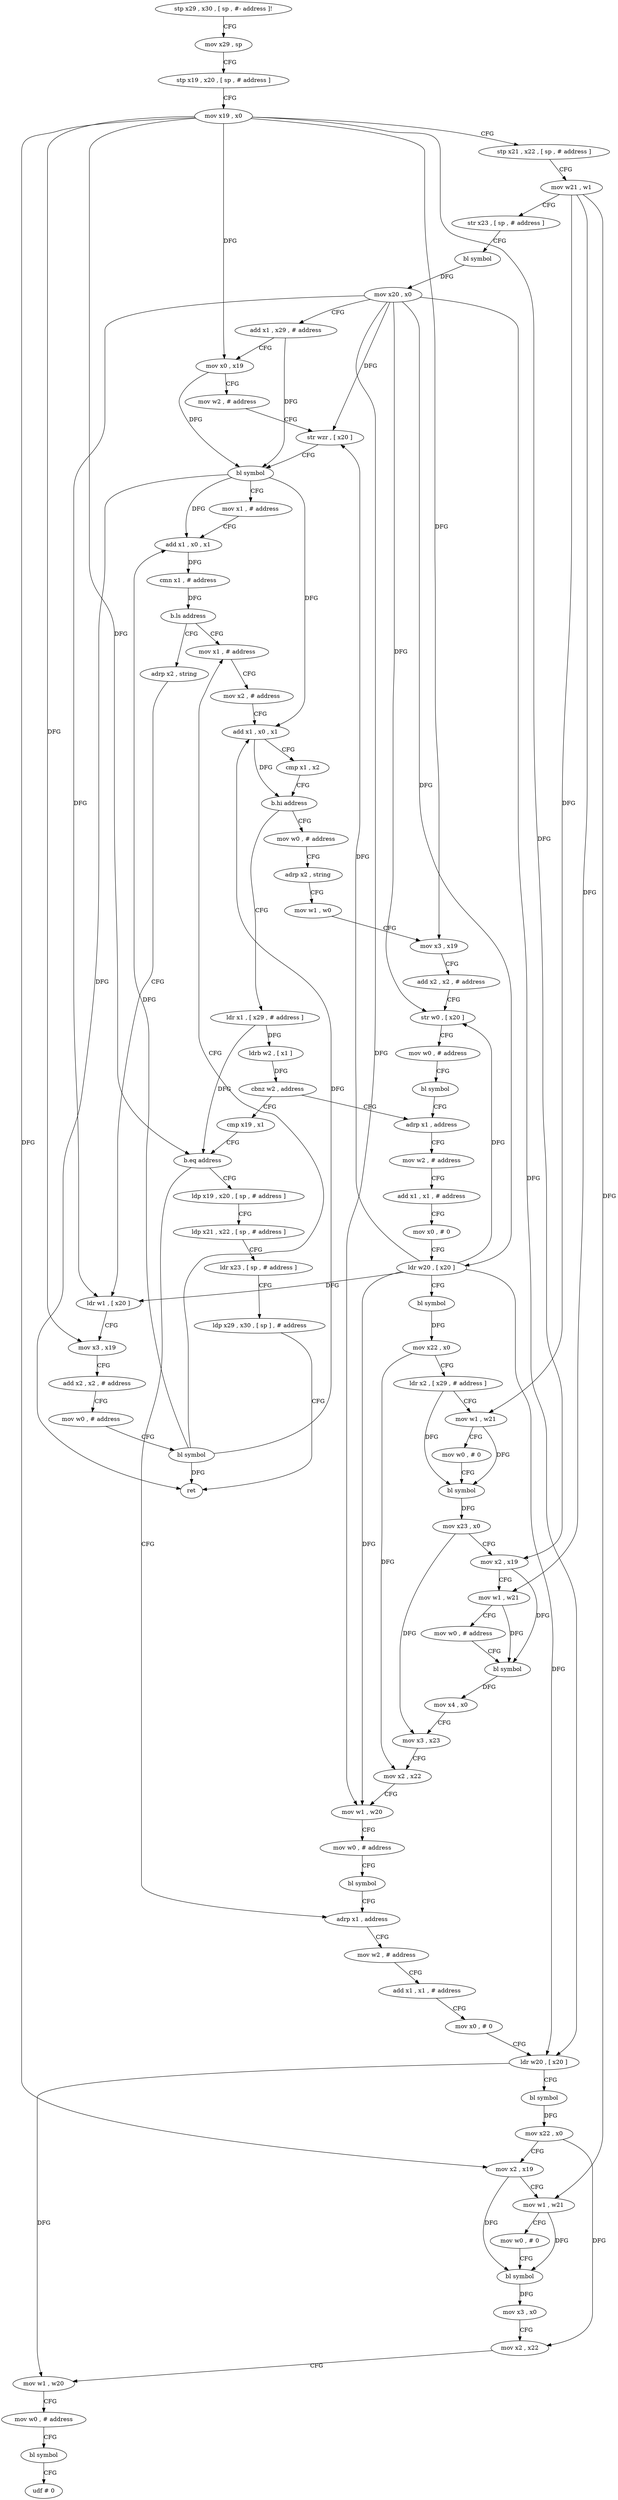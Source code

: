 digraph "func" {
"4269368" [label = "stp x29 , x30 , [ sp , #- address ]!" ]
"4269372" [label = "mov x29 , sp" ]
"4269376" [label = "stp x19 , x20 , [ sp , # address ]" ]
"4269380" [label = "mov x19 , x0" ]
"4269384" [label = "stp x21 , x22 , [ sp , # address ]" ]
"4269388" [label = "mov w21 , w1" ]
"4269392" [label = "str x23 , [ sp , # address ]" ]
"4269396" [label = "bl symbol" ]
"4269400" [label = "mov x20 , x0" ]
"4269404" [label = "add x1 , x29 , # address" ]
"4269408" [label = "mov x0 , x19" ]
"4269412" [label = "mov w2 , # address" ]
"4269416" [label = "str wzr , [ x20 ]" ]
"4269420" [label = "bl symbol" ]
"4269424" [label = "mov x1 , # address" ]
"4269428" [label = "add x1 , x0 , x1" ]
"4269432" [label = "cmn x1 , # address" ]
"4269436" [label = "b.ls address" ]
"4269464" [label = "mov x1 , # address" ]
"4269440" [label = "adrp x2 , string" ]
"4269468" [label = "mov x2 , # address" ]
"4269472" [label = "add x1 , x0 , x1" ]
"4269476" [label = "cmp x1 , x2" ]
"4269480" [label = "b.hi address" ]
"4269524" [label = "mov w0 , # address" ]
"4269484" [label = "ldr x1 , [ x29 , # address ]" ]
"4269444" [label = "ldr w1 , [ x20 ]" ]
"4269448" [label = "mov x3 , x19" ]
"4269452" [label = "add x2 , x2 , # address" ]
"4269456" [label = "mov w0 , # address" ]
"4269460" [label = "bl symbol" ]
"4269528" [label = "adrp x2 , string" ]
"4269532" [label = "mov w1 , w0" ]
"4269536" [label = "mov x3 , x19" ]
"4269540" [label = "add x2 , x2 , # address" ]
"4269544" [label = "str w0 , [ x20 ]" ]
"4269548" [label = "mov w0 , # address" ]
"4269552" [label = "bl symbol" ]
"4269556" [label = "adrp x1 , address" ]
"4269488" [label = "ldrb w2 , [ x1 ]" ]
"4269492" [label = "cbnz w2 , address" ]
"4269496" [label = "cmp x19 , x1" ]
"4269560" [label = "mov w2 , # address" ]
"4269564" [label = "add x1 , x1 , # address" ]
"4269568" [label = "mov x0 , # 0" ]
"4269572" [label = "ldr w20 , [ x20 ]" ]
"4269576" [label = "bl symbol" ]
"4269580" [label = "mov x22 , x0" ]
"4269584" [label = "ldr x2 , [ x29 , # address ]" ]
"4269588" [label = "mov w1 , w21" ]
"4269592" [label = "mov w0 , # 0" ]
"4269596" [label = "bl symbol" ]
"4269600" [label = "mov x23 , x0" ]
"4269604" [label = "mov x2 , x19" ]
"4269608" [label = "mov w1 , w21" ]
"4269612" [label = "mov w0 , # address" ]
"4269616" [label = "bl symbol" ]
"4269620" [label = "mov x4 , x0" ]
"4269624" [label = "mov x3 , x23" ]
"4269628" [label = "mov x2 , x22" ]
"4269632" [label = "mov w1 , w20" ]
"4269636" [label = "mov w0 , # address" ]
"4269640" [label = "bl symbol" ]
"4269644" [label = "adrp x1 , address" ]
"4269500" [label = "b.eq address" ]
"4269504" [label = "ldp x19 , x20 , [ sp , # address ]" ]
"4269648" [label = "mov w2 , # address" ]
"4269652" [label = "add x1 , x1 , # address" ]
"4269656" [label = "mov x0 , # 0" ]
"4269660" [label = "ldr w20 , [ x20 ]" ]
"4269664" [label = "bl symbol" ]
"4269668" [label = "mov x22 , x0" ]
"4269672" [label = "mov x2 , x19" ]
"4269676" [label = "mov w1 , w21" ]
"4269680" [label = "mov w0 , # 0" ]
"4269684" [label = "bl symbol" ]
"4269688" [label = "mov x3 , x0" ]
"4269692" [label = "mov x2 , x22" ]
"4269696" [label = "mov w1 , w20" ]
"4269700" [label = "mov w0 , # address" ]
"4269704" [label = "bl symbol" ]
"4269708" [label = "udf # 0" ]
"4269508" [label = "ldp x21 , x22 , [ sp , # address ]" ]
"4269512" [label = "ldr x23 , [ sp , # address ]" ]
"4269516" [label = "ldp x29 , x30 , [ sp ] , # address" ]
"4269520" [label = "ret" ]
"4269368" -> "4269372" [ label = "CFG" ]
"4269372" -> "4269376" [ label = "CFG" ]
"4269376" -> "4269380" [ label = "CFG" ]
"4269380" -> "4269384" [ label = "CFG" ]
"4269380" -> "4269408" [ label = "DFG" ]
"4269380" -> "4269448" [ label = "DFG" ]
"4269380" -> "4269536" [ label = "DFG" ]
"4269380" -> "4269604" [ label = "DFG" ]
"4269380" -> "4269500" [ label = "DFG" ]
"4269380" -> "4269672" [ label = "DFG" ]
"4269384" -> "4269388" [ label = "CFG" ]
"4269388" -> "4269392" [ label = "CFG" ]
"4269388" -> "4269588" [ label = "DFG" ]
"4269388" -> "4269608" [ label = "DFG" ]
"4269388" -> "4269676" [ label = "DFG" ]
"4269392" -> "4269396" [ label = "CFG" ]
"4269396" -> "4269400" [ label = "DFG" ]
"4269400" -> "4269404" [ label = "CFG" ]
"4269400" -> "4269416" [ label = "DFG" ]
"4269400" -> "4269444" [ label = "DFG" ]
"4269400" -> "4269544" [ label = "DFG" ]
"4269400" -> "4269572" [ label = "DFG" ]
"4269400" -> "4269632" [ label = "DFG" ]
"4269400" -> "4269660" [ label = "DFG" ]
"4269404" -> "4269408" [ label = "CFG" ]
"4269404" -> "4269420" [ label = "DFG" ]
"4269408" -> "4269412" [ label = "CFG" ]
"4269408" -> "4269420" [ label = "DFG" ]
"4269412" -> "4269416" [ label = "CFG" ]
"4269416" -> "4269420" [ label = "CFG" ]
"4269420" -> "4269424" [ label = "CFG" ]
"4269420" -> "4269428" [ label = "DFG" ]
"4269420" -> "4269472" [ label = "DFG" ]
"4269420" -> "4269520" [ label = "DFG" ]
"4269424" -> "4269428" [ label = "CFG" ]
"4269428" -> "4269432" [ label = "DFG" ]
"4269432" -> "4269436" [ label = "DFG" ]
"4269436" -> "4269464" [ label = "CFG" ]
"4269436" -> "4269440" [ label = "CFG" ]
"4269464" -> "4269468" [ label = "CFG" ]
"4269440" -> "4269444" [ label = "CFG" ]
"4269468" -> "4269472" [ label = "CFG" ]
"4269472" -> "4269476" [ label = "CFG" ]
"4269472" -> "4269480" [ label = "DFG" ]
"4269476" -> "4269480" [ label = "CFG" ]
"4269480" -> "4269524" [ label = "CFG" ]
"4269480" -> "4269484" [ label = "CFG" ]
"4269524" -> "4269528" [ label = "CFG" ]
"4269484" -> "4269488" [ label = "DFG" ]
"4269484" -> "4269500" [ label = "DFG" ]
"4269444" -> "4269448" [ label = "CFG" ]
"4269448" -> "4269452" [ label = "CFG" ]
"4269452" -> "4269456" [ label = "CFG" ]
"4269456" -> "4269460" [ label = "CFG" ]
"4269460" -> "4269464" [ label = "CFG" ]
"4269460" -> "4269428" [ label = "DFG" ]
"4269460" -> "4269472" [ label = "DFG" ]
"4269460" -> "4269520" [ label = "DFG" ]
"4269528" -> "4269532" [ label = "CFG" ]
"4269532" -> "4269536" [ label = "CFG" ]
"4269536" -> "4269540" [ label = "CFG" ]
"4269540" -> "4269544" [ label = "CFG" ]
"4269544" -> "4269548" [ label = "CFG" ]
"4269548" -> "4269552" [ label = "CFG" ]
"4269552" -> "4269556" [ label = "CFG" ]
"4269556" -> "4269560" [ label = "CFG" ]
"4269488" -> "4269492" [ label = "DFG" ]
"4269492" -> "4269556" [ label = "CFG" ]
"4269492" -> "4269496" [ label = "CFG" ]
"4269496" -> "4269500" [ label = "CFG" ]
"4269560" -> "4269564" [ label = "CFG" ]
"4269564" -> "4269568" [ label = "CFG" ]
"4269568" -> "4269572" [ label = "CFG" ]
"4269572" -> "4269576" [ label = "CFG" ]
"4269572" -> "4269416" [ label = "DFG" ]
"4269572" -> "4269444" [ label = "DFG" ]
"4269572" -> "4269544" [ label = "DFG" ]
"4269572" -> "4269632" [ label = "DFG" ]
"4269572" -> "4269660" [ label = "DFG" ]
"4269576" -> "4269580" [ label = "DFG" ]
"4269580" -> "4269584" [ label = "CFG" ]
"4269580" -> "4269628" [ label = "DFG" ]
"4269584" -> "4269588" [ label = "CFG" ]
"4269584" -> "4269596" [ label = "DFG" ]
"4269588" -> "4269592" [ label = "CFG" ]
"4269588" -> "4269596" [ label = "DFG" ]
"4269592" -> "4269596" [ label = "CFG" ]
"4269596" -> "4269600" [ label = "DFG" ]
"4269600" -> "4269604" [ label = "CFG" ]
"4269600" -> "4269624" [ label = "DFG" ]
"4269604" -> "4269608" [ label = "CFG" ]
"4269604" -> "4269616" [ label = "DFG" ]
"4269608" -> "4269612" [ label = "CFG" ]
"4269608" -> "4269616" [ label = "DFG" ]
"4269612" -> "4269616" [ label = "CFG" ]
"4269616" -> "4269620" [ label = "DFG" ]
"4269620" -> "4269624" [ label = "CFG" ]
"4269624" -> "4269628" [ label = "CFG" ]
"4269628" -> "4269632" [ label = "CFG" ]
"4269632" -> "4269636" [ label = "CFG" ]
"4269636" -> "4269640" [ label = "CFG" ]
"4269640" -> "4269644" [ label = "CFG" ]
"4269644" -> "4269648" [ label = "CFG" ]
"4269500" -> "4269644" [ label = "CFG" ]
"4269500" -> "4269504" [ label = "CFG" ]
"4269504" -> "4269508" [ label = "CFG" ]
"4269648" -> "4269652" [ label = "CFG" ]
"4269652" -> "4269656" [ label = "CFG" ]
"4269656" -> "4269660" [ label = "CFG" ]
"4269660" -> "4269664" [ label = "CFG" ]
"4269660" -> "4269696" [ label = "DFG" ]
"4269664" -> "4269668" [ label = "DFG" ]
"4269668" -> "4269672" [ label = "CFG" ]
"4269668" -> "4269692" [ label = "DFG" ]
"4269672" -> "4269676" [ label = "CFG" ]
"4269672" -> "4269684" [ label = "DFG" ]
"4269676" -> "4269680" [ label = "CFG" ]
"4269676" -> "4269684" [ label = "DFG" ]
"4269680" -> "4269684" [ label = "CFG" ]
"4269684" -> "4269688" [ label = "DFG" ]
"4269688" -> "4269692" [ label = "CFG" ]
"4269692" -> "4269696" [ label = "CFG" ]
"4269696" -> "4269700" [ label = "CFG" ]
"4269700" -> "4269704" [ label = "CFG" ]
"4269704" -> "4269708" [ label = "CFG" ]
"4269508" -> "4269512" [ label = "CFG" ]
"4269512" -> "4269516" [ label = "CFG" ]
"4269516" -> "4269520" [ label = "CFG" ]
}
